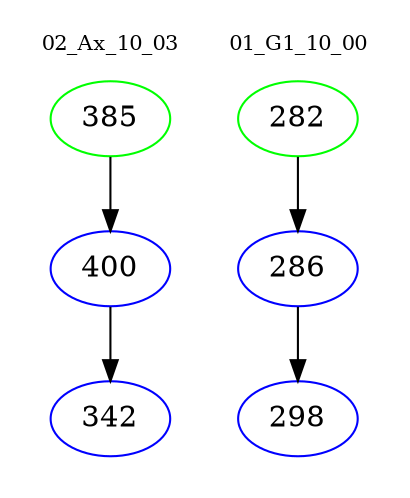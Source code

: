 digraph{
subgraph cluster_0 {
color = white
label = "02_Ax_10_03";
fontsize=10;
T0_385 [label="385", color="green"]
T0_385 -> T0_400 [color="black"]
T0_400 [label="400", color="blue"]
T0_400 -> T0_342 [color="black"]
T0_342 [label="342", color="blue"]
}
subgraph cluster_1 {
color = white
label = "01_G1_10_00";
fontsize=10;
T1_282 [label="282", color="green"]
T1_282 -> T1_286 [color="black"]
T1_286 [label="286", color="blue"]
T1_286 -> T1_298 [color="black"]
T1_298 [label="298", color="blue"]
}
}
